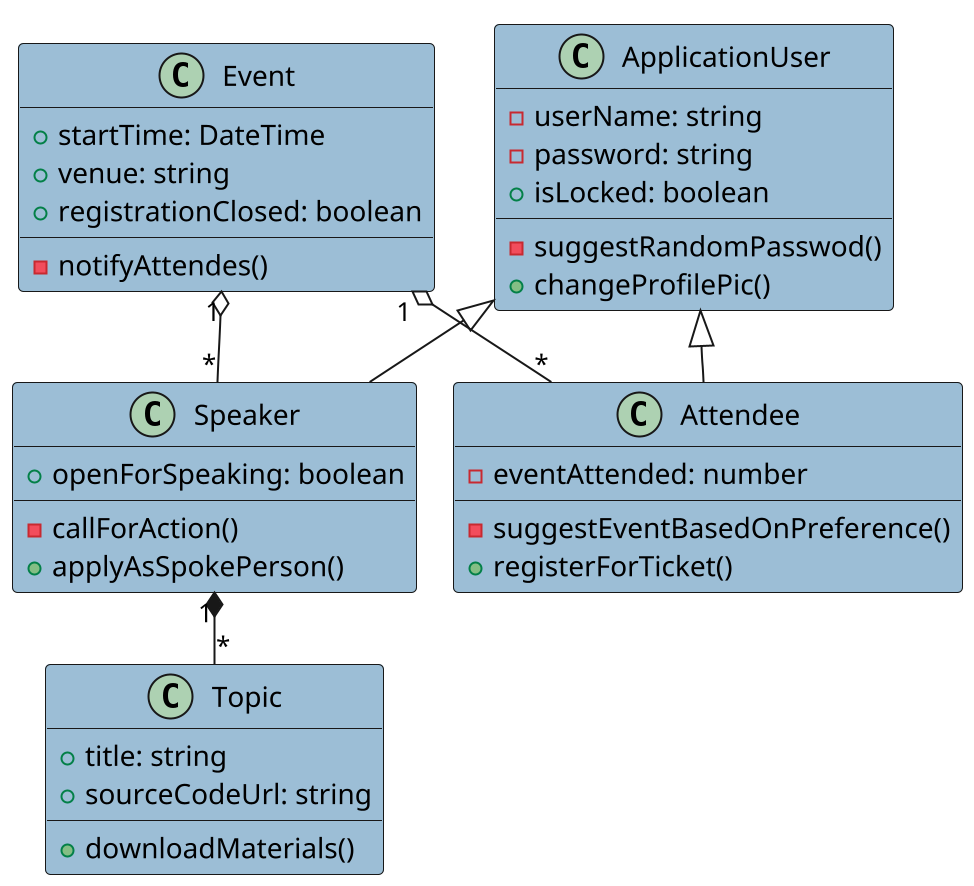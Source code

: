 @startuml
!pragma layout smetana

scale 2
skinparam class {
    BackgroundColor #9cbed6
'    ArrowColor SeaGreen
'    BorderColor SpringGreen
}
skinparam stereotypeCBackgroundColor White
class Event {
    +startTime: DateTime
    +venue: string
    +registrationClosed: boolean
    -notifyAttendes()
}

class ApplicationUser {
    -userName: string
    -password: string
    +isLocked: boolean
    -suggestRandomPasswod()
    +changeProfilePic()
}

class Speaker {
    +openForSpeaking: boolean
    -callForAction()
    +applyAsSpokePerson()
}

class Topic {
    +title: string
    +sourceCodeUrl: string
    +downloadMaterials()
}

class Attendee {
    -eventAttended: number
    -suggestEventBasedOnPreference()
    +registerForTicket()
}

ApplicationUser <|-- Speaker
ApplicationUser <|-- Attendee
Speaker "1" *-- "*" Topic
Event "1" o-- "*" Speaker
Event "1" o-- "*" Attendee
@enduml
